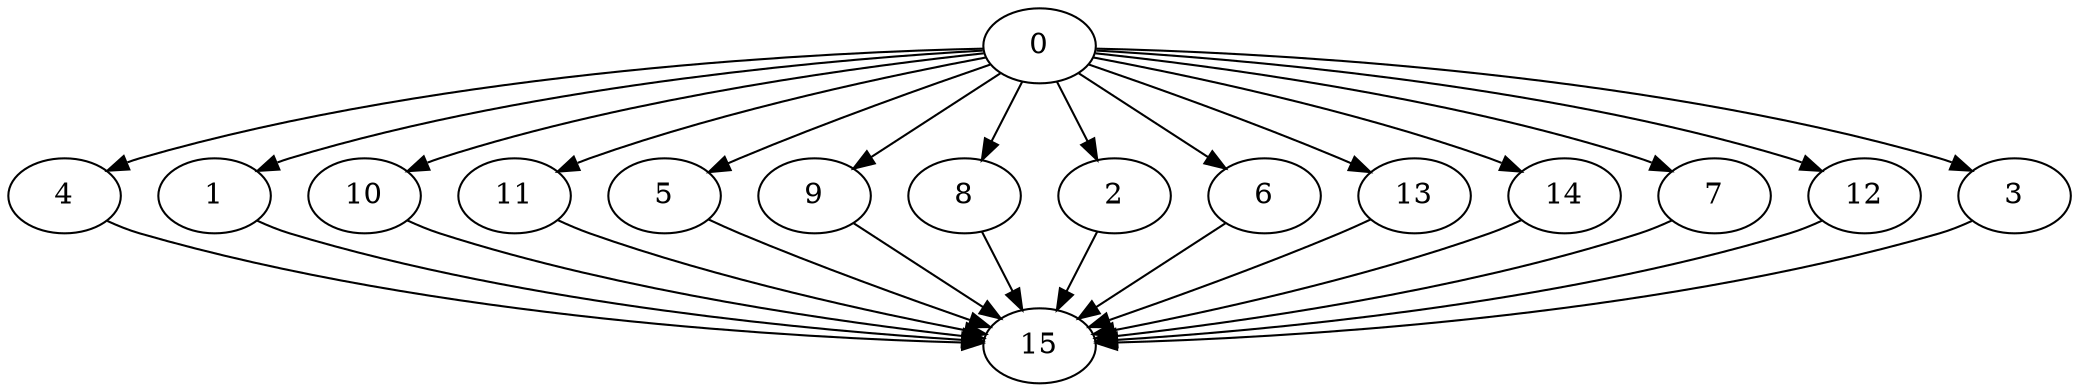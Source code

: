 digraph "Fork_Join_Nodes_16_CCR_10.01_WeightType_Random" {
	graph ["Duplicate states"=0,
		GraphType=F_J,
		"Max states in OPEN"=0,
		Modes="120000ms; topo-ordered tasks, ; Pruning: task equivalence, fixed order ready list, ; F-value: ; Optimisation: best schedule length (\
SL) optimisation on equal, ",
		NumberOfTasks=16,
		"Pruned using list schedule length"=2160484,
		"States removed from OPEN"=0,
		TargetSystem="Homogeneous-2",
		"Time to schedule (ms)"=4894,
		"Total idle time"=16,
		"Total schedule length"=65,
		"Total sequential time"=88,
		"Total states created"=6917307
	];
	0	["Finish time"=3,
		Processor=0,
		"Start time"=0,
		Weight=3];
	4	["Finish time"=47,
		Processor=0,
		"Start time"=43,
		Weight=4];
	0 -> 4	[Weight=22];
	1	["Finish time"=11,
		Processor=0,
		"Start time"=8,
		Weight=3];
	0 -> 1	[Weight=55];
	10	["Finish time"=54,
		Processor=0,
		"Start time"=47,
		Weight=7];
	0 -> 10	[Weight=17];
	11	["Finish time"=8,
		Processor=0,
		"Start time"=3,
		Weight=5];
	0 -> 11	[Weight=55];
	5	["Finish time"=21,
		Processor=0,
		"Start time"=11,
		Weight=10];
	0 -> 5	[Weight=50];
	9	["Finish time"=35,
		Processor=0,
		"Start time"=32,
		Weight=3];
	0 -> 9	[Weight=28];
	8	["Finish time"=24,
		Processor=0,
		"Start time"=21,
		Weight=3];
	0 -> 8	[Weight=44];
	2	["Finish time"=43,
		Processor=0,
		"Start time"=35,
		Weight=8];
	0 -> 2	[Weight=22];
	6	["Finish time"=20,
		Processor=1,
		"Start time"=14,
		Weight=6];
	0 -> 6	[Weight=11];
	13	["Finish time"=29,
		Processor=1,
		"Start time"=20,
		Weight=9];
	0 -> 13	[Weight=11];
	14	["Finish time"=32,
		Processor=0,
		"Start time"=24,
		Weight=8];
	0 -> 14	[Weight=39];
	7	["Finish time"=37,
		Processor=1,
		"Start time"=32,
		Weight=5];
	0 -> 7	[Weight=22];
	12	["Finish time"=32,
		Processor=1,
		"Start time"=29,
		Weight=3];
	0 -> 12	[Weight=11];
	3	["Finish time"=39,
		Processor=1,
		"Start time"=37,
		Weight=2];
	0 -> 3	[Weight=33];
	15	["Finish time"=65,
		Processor=0,
		"Start time"=56,
		Weight=9];
	4 -> 15	[Weight=55];
	1 -> 15	[Weight=55];
	10 -> 15	[Weight=50];
	11 -> 15	[Weight=50];
	5 -> 15	[Weight=44];
	9 -> 15	[Weight=50];
	8 -> 15	[Weight=28];
	2 -> 15	[Weight=22];
	6 -> 15	[Weight=22];
	13 -> 15	[Weight=17];
	14 -> 15	[Weight=17];
	7 -> 15	[Weight=17];
	12 -> 15	[Weight=17];
	3 -> 15	[Weight=17];
}
